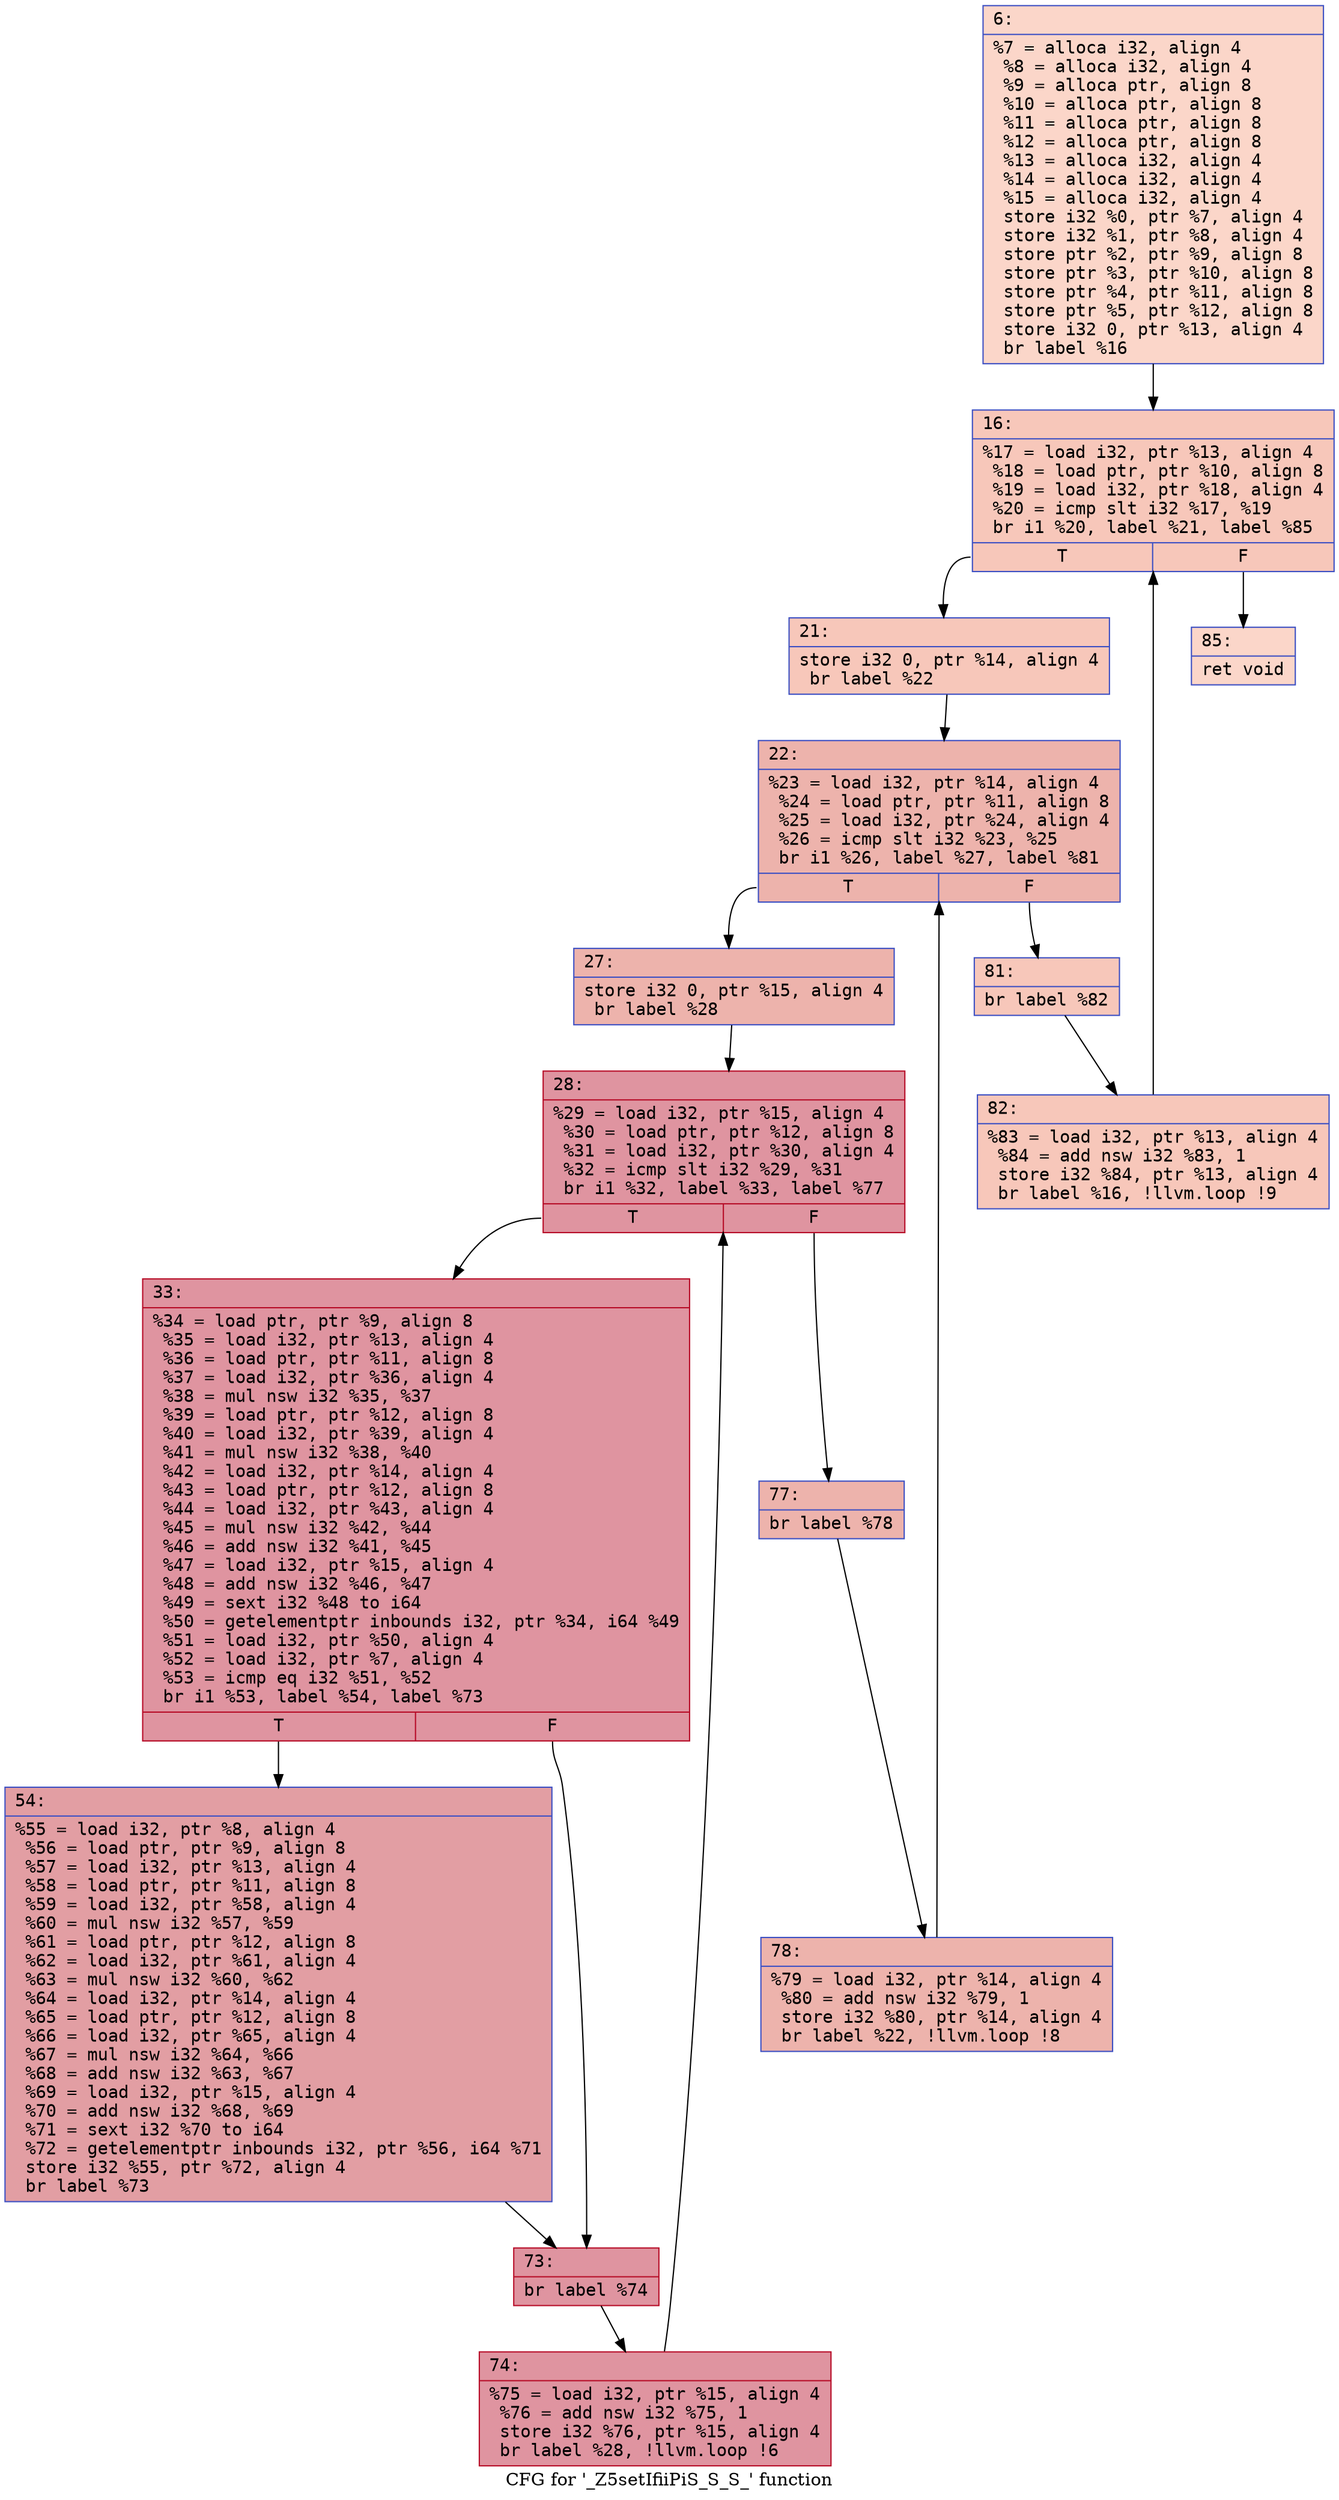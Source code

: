digraph "CFG for '_Z5setIfiiPiS_S_S_' function" {
	label="CFG for '_Z5setIfiiPiS_S_S_' function";

	Node0x600003cfe990 [shape=record,color="#3d50c3ff", style=filled, fillcolor="#f6a38570" fontname="Courier",label="{6:\l|  %7 = alloca i32, align 4\l  %8 = alloca i32, align 4\l  %9 = alloca ptr, align 8\l  %10 = alloca ptr, align 8\l  %11 = alloca ptr, align 8\l  %12 = alloca ptr, align 8\l  %13 = alloca i32, align 4\l  %14 = alloca i32, align 4\l  %15 = alloca i32, align 4\l  store i32 %0, ptr %7, align 4\l  store i32 %1, ptr %8, align 4\l  store ptr %2, ptr %9, align 8\l  store ptr %3, ptr %10, align 8\l  store ptr %4, ptr %11, align 8\l  store ptr %5, ptr %12, align 8\l  store i32 0, ptr %13, align 4\l  br label %16\l}"];
	Node0x600003cfe990 -> Node0x600003cfe9e0[tooltip="6 -> 16\nProbability 100.00%" ];
	Node0x600003cfe9e0 [shape=record,color="#3d50c3ff", style=filled, fillcolor="#ec7f6370" fontname="Courier",label="{16:\l|  %17 = load i32, ptr %13, align 4\l  %18 = load ptr, ptr %10, align 8\l  %19 = load i32, ptr %18, align 4\l  %20 = icmp slt i32 %17, %19\l  br i1 %20, label %21, label %85\l|{<s0>T|<s1>F}}"];
	Node0x600003cfe9e0:s0 -> Node0x600003cfea30[tooltip="16 -> 21\nProbability 96.88%" ];
	Node0x600003cfe9e0:s1 -> Node0x600003cfedf0[tooltip="16 -> 85\nProbability 3.12%" ];
	Node0x600003cfea30 [shape=record,color="#3d50c3ff", style=filled, fillcolor="#ec7f6370" fontname="Courier",label="{21:\l|  store i32 0, ptr %14, align 4\l  br label %22\l}"];
	Node0x600003cfea30 -> Node0x600003cfea80[tooltip="21 -> 22\nProbability 100.00%" ];
	Node0x600003cfea80 [shape=record,color="#3d50c3ff", style=filled, fillcolor="#d6524470" fontname="Courier",label="{22:\l|  %23 = load i32, ptr %14, align 4\l  %24 = load ptr, ptr %11, align 8\l  %25 = load i32, ptr %24, align 4\l  %26 = icmp slt i32 %23, %25\l  br i1 %26, label %27, label %81\l|{<s0>T|<s1>F}}"];
	Node0x600003cfea80:s0 -> Node0x600003cfead0[tooltip="22 -> 27\nProbability 96.88%" ];
	Node0x600003cfea80:s1 -> Node0x600003cfed50[tooltip="22 -> 81\nProbability 3.12%" ];
	Node0x600003cfead0 [shape=record,color="#3d50c3ff", style=filled, fillcolor="#d6524470" fontname="Courier",label="{27:\l|  store i32 0, ptr %15, align 4\l  br label %28\l}"];
	Node0x600003cfead0 -> Node0x600003cfeb20[tooltip="27 -> 28\nProbability 100.00%" ];
	Node0x600003cfeb20 [shape=record,color="#b70d28ff", style=filled, fillcolor="#b70d2870" fontname="Courier",label="{28:\l|  %29 = load i32, ptr %15, align 4\l  %30 = load ptr, ptr %12, align 8\l  %31 = load i32, ptr %30, align 4\l  %32 = icmp slt i32 %29, %31\l  br i1 %32, label %33, label %77\l|{<s0>T|<s1>F}}"];
	Node0x600003cfeb20:s0 -> Node0x600003cfeb70[tooltip="28 -> 33\nProbability 96.88%" ];
	Node0x600003cfeb20:s1 -> Node0x600003cfecb0[tooltip="28 -> 77\nProbability 3.12%" ];
	Node0x600003cfeb70 [shape=record,color="#b70d28ff", style=filled, fillcolor="#b70d2870" fontname="Courier",label="{33:\l|  %34 = load ptr, ptr %9, align 8\l  %35 = load i32, ptr %13, align 4\l  %36 = load ptr, ptr %11, align 8\l  %37 = load i32, ptr %36, align 4\l  %38 = mul nsw i32 %35, %37\l  %39 = load ptr, ptr %12, align 8\l  %40 = load i32, ptr %39, align 4\l  %41 = mul nsw i32 %38, %40\l  %42 = load i32, ptr %14, align 4\l  %43 = load ptr, ptr %12, align 8\l  %44 = load i32, ptr %43, align 4\l  %45 = mul nsw i32 %42, %44\l  %46 = add nsw i32 %41, %45\l  %47 = load i32, ptr %15, align 4\l  %48 = add nsw i32 %46, %47\l  %49 = sext i32 %48 to i64\l  %50 = getelementptr inbounds i32, ptr %34, i64 %49\l  %51 = load i32, ptr %50, align 4\l  %52 = load i32, ptr %7, align 4\l  %53 = icmp eq i32 %51, %52\l  br i1 %53, label %54, label %73\l|{<s0>T|<s1>F}}"];
	Node0x600003cfeb70:s0 -> Node0x600003cfebc0[tooltip="33 -> 54\nProbability 50.00%" ];
	Node0x600003cfeb70:s1 -> Node0x600003cfec10[tooltip="33 -> 73\nProbability 50.00%" ];
	Node0x600003cfebc0 [shape=record,color="#3d50c3ff", style=filled, fillcolor="#be242e70" fontname="Courier",label="{54:\l|  %55 = load i32, ptr %8, align 4\l  %56 = load ptr, ptr %9, align 8\l  %57 = load i32, ptr %13, align 4\l  %58 = load ptr, ptr %11, align 8\l  %59 = load i32, ptr %58, align 4\l  %60 = mul nsw i32 %57, %59\l  %61 = load ptr, ptr %12, align 8\l  %62 = load i32, ptr %61, align 4\l  %63 = mul nsw i32 %60, %62\l  %64 = load i32, ptr %14, align 4\l  %65 = load ptr, ptr %12, align 8\l  %66 = load i32, ptr %65, align 4\l  %67 = mul nsw i32 %64, %66\l  %68 = add nsw i32 %63, %67\l  %69 = load i32, ptr %15, align 4\l  %70 = add nsw i32 %68, %69\l  %71 = sext i32 %70 to i64\l  %72 = getelementptr inbounds i32, ptr %56, i64 %71\l  store i32 %55, ptr %72, align 4\l  br label %73\l}"];
	Node0x600003cfebc0 -> Node0x600003cfec10[tooltip="54 -> 73\nProbability 100.00%" ];
	Node0x600003cfec10 [shape=record,color="#b70d28ff", style=filled, fillcolor="#b70d2870" fontname="Courier",label="{73:\l|  br label %74\l}"];
	Node0x600003cfec10 -> Node0x600003cfec60[tooltip="73 -> 74\nProbability 100.00%" ];
	Node0x600003cfec60 [shape=record,color="#b70d28ff", style=filled, fillcolor="#b70d2870" fontname="Courier",label="{74:\l|  %75 = load i32, ptr %15, align 4\l  %76 = add nsw i32 %75, 1\l  store i32 %76, ptr %15, align 4\l  br label %28, !llvm.loop !6\l}"];
	Node0x600003cfec60 -> Node0x600003cfeb20[tooltip="74 -> 28\nProbability 100.00%" ];
	Node0x600003cfecb0 [shape=record,color="#3d50c3ff", style=filled, fillcolor="#d6524470" fontname="Courier",label="{77:\l|  br label %78\l}"];
	Node0x600003cfecb0 -> Node0x600003cfed00[tooltip="77 -> 78\nProbability 100.00%" ];
	Node0x600003cfed00 [shape=record,color="#3d50c3ff", style=filled, fillcolor="#d6524470" fontname="Courier",label="{78:\l|  %79 = load i32, ptr %14, align 4\l  %80 = add nsw i32 %79, 1\l  store i32 %80, ptr %14, align 4\l  br label %22, !llvm.loop !8\l}"];
	Node0x600003cfed00 -> Node0x600003cfea80[tooltip="78 -> 22\nProbability 100.00%" ];
	Node0x600003cfed50 [shape=record,color="#3d50c3ff", style=filled, fillcolor="#ec7f6370" fontname="Courier",label="{81:\l|  br label %82\l}"];
	Node0x600003cfed50 -> Node0x600003cfeda0[tooltip="81 -> 82\nProbability 100.00%" ];
	Node0x600003cfeda0 [shape=record,color="#3d50c3ff", style=filled, fillcolor="#ec7f6370" fontname="Courier",label="{82:\l|  %83 = load i32, ptr %13, align 4\l  %84 = add nsw i32 %83, 1\l  store i32 %84, ptr %13, align 4\l  br label %16, !llvm.loop !9\l}"];
	Node0x600003cfeda0 -> Node0x600003cfe9e0[tooltip="82 -> 16\nProbability 100.00%" ];
	Node0x600003cfedf0 [shape=record,color="#3d50c3ff", style=filled, fillcolor="#f6a38570" fontname="Courier",label="{85:\l|  ret void\l}"];
}
